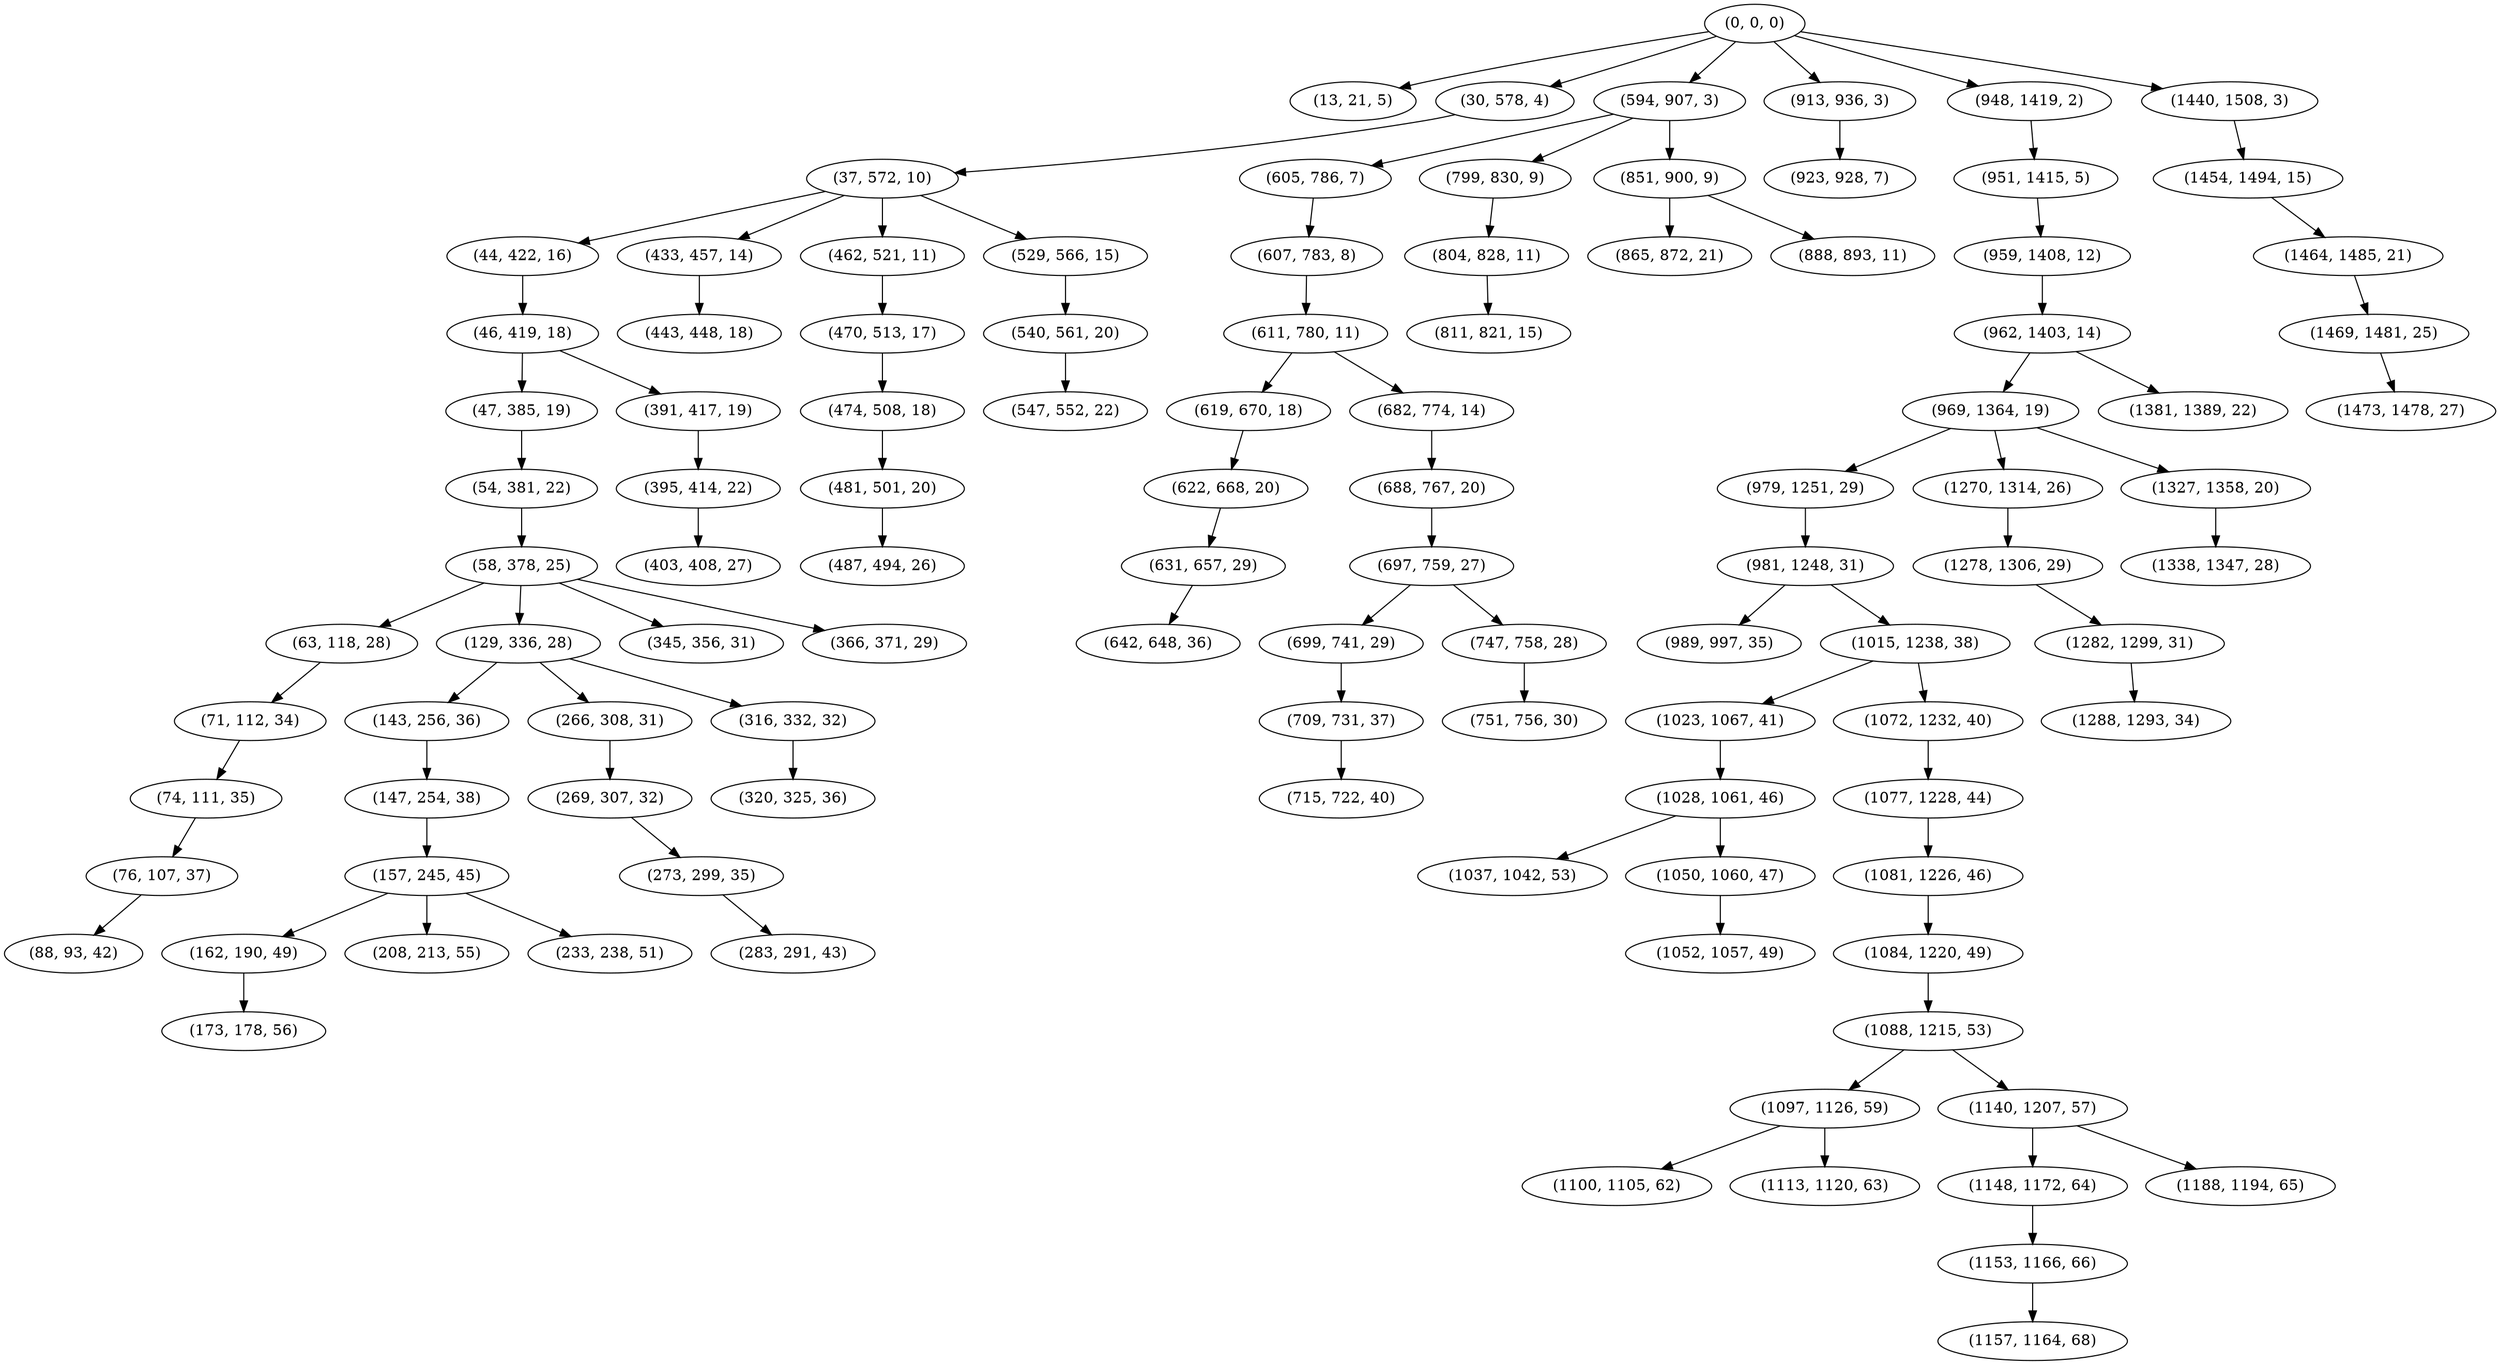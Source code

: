 digraph tree {
    "(0, 0, 0)";
    "(13, 21, 5)";
    "(30, 578, 4)";
    "(37, 572, 10)";
    "(44, 422, 16)";
    "(46, 419, 18)";
    "(47, 385, 19)";
    "(54, 381, 22)";
    "(58, 378, 25)";
    "(63, 118, 28)";
    "(71, 112, 34)";
    "(74, 111, 35)";
    "(76, 107, 37)";
    "(88, 93, 42)";
    "(129, 336, 28)";
    "(143, 256, 36)";
    "(147, 254, 38)";
    "(157, 245, 45)";
    "(162, 190, 49)";
    "(173, 178, 56)";
    "(208, 213, 55)";
    "(233, 238, 51)";
    "(266, 308, 31)";
    "(269, 307, 32)";
    "(273, 299, 35)";
    "(283, 291, 43)";
    "(316, 332, 32)";
    "(320, 325, 36)";
    "(345, 356, 31)";
    "(366, 371, 29)";
    "(391, 417, 19)";
    "(395, 414, 22)";
    "(403, 408, 27)";
    "(433, 457, 14)";
    "(443, 448, 18)";
    "(462, 521, 11)";
    "(470, 513, 17)";
    "(474, 508, 18)";
    "(481, 501, 20)";
    "(487, 494, 26)";
    "(529, 566, 15)";
    "(540, 561, 20)";
    "(547, 552, 22)";
    "(594, 907, 3)";
    "(605, 786, 7)";
    "(607, 783, 8)";
    "(611, 780, 11)";
    "(619, 670, 18)";
    "(622, 668, 20)";
    "(631, 657, 29)";
    "(642, 648, 36)";
    "(682, 774, 14)";
    "(688, 767, 20)";
    "(697, 759, 27)";
    "(699, 741, 29)";
    "(709, 731, 37)";
    "(715, 722, 40)";
    "(747, 758, 28)";
    "(751, 756, 30)";
    "(799, 830, 9)";
    "(804, 828, 11)";
    "(811, 821, 15)";
    "(851, 900, 9)";
    "(865, 872, 21)";
    "(888, 893, 11)";
    "(913, 936, 3)";
    "(923, 928, 7)";
    "(948, 1419, 2)";
    "(951, 1415, 5)";
    "(959, 1408, 12)";
    "(962, 1403, 14)";
    "(969, 1364, 19)";
    "(979, 1251, 29)";
    "(981, 1248, 31)";
    "(989, 997, 35)";
    "(1015, 1238, 38)";
    "(1023, 1067, 41)";
    "(1028, 1061, 46)";
    "(1037, 1042, 53)";
    "(1050, 1060, 47)";
    "(1052, 1057, 49)";
    "(1072, 1232, 40)";
    "(1077, 1228, 44)";
    "(1081, 1226, 46)";
    "(1084, 1220, 49)";
    "(1088, 1215, 53)";
    "(1097, 1126, 59)";
    "(1100, 1105, 62)";
    "(1113, 1120, 63)";
    "(1140, 1207, 57)";
    "(1148, 1172, 64)";
    "(1153, 1166, 66)";
    "(1157, 1164, 68)";
    "(1188, 1194, 65)";
    "(1270, 1314, 26)";
    "(1278, 1306, 29)";
    "(1282, 1299, 31)";
    "(1288, 1293, 34)";
    "(1327, 1358, 20)";
    "(1338, 1347, 28)";
    "(1381, 1389, 22)";
    "(1440, 1508, 3)";
    "(1454, 1494, 15)";
    "(1464, 1485, 21)";
    "(1469, 1481, 25)";
    "(1473, 1478, 27)";
    "(0, 0, 0)" -> "(13, 21, 5)";
    "(0, 0, 0)" -> "(30, 578, 4)";
    "(0, 0, 0)" -> "(594, 907, 3)";
    "(0, 0, 0)" -> "(913, 936, 3)";
    "(0, 0, 0)" -> "(948, 1419, 2)";
    "(0, 0, 0)" -> "(1440, 1508, 3)";
    "(30, 578, 4)" -> "(37, 572, 10)";
    "(37, 572, 10)" -> "(44, 422, 16)";
    "(37, 572, 10)" -> "(433, 457, 14)";
    "(37, 572, 10)" -> "(462, 521, 11)";
    "(37, 572, 10)" -> "(529, 566, 15)";
    "(44, 422, 16)" -> "(46, 419, 18)";
    "(46, 419, 18)" -> "(47, 385, 19)";
    "(46, 419, 18)" -> "(391, 417, 19)";
    "(47, 385, 19)" -> "(54, 381, 22)";
    "(54, 381, 22)" -> "(58, 378, 25)";
    "(58, 378, 25)" -> "(63, 118, 28)";
    "(58, 378, 25)" -> "(129, 336, 28)";
    "(58, 378, 25)" -> "(345, 356, 31)";
    "(58, 378, 25)" -> "(366, 371, 29)";
    "(63, 118, 28)" -> "(71, 112, 34)";
    "(71, 112, 34)" -> "(74, 111, 35)";
    "(74, 111, 35)" -> "(76, 107, 37)";
    "(76, 107, 37)" -> "(88, 93, 42)";
    "(129, 336, 28)" -> "(143, 256, 36)";
    "(129, 336, 28)" -> "(266, 308, 31)";
    "(129, 336, 28)" -> "(316, 332, 32)";
    "(143, 256, 36)" -> "(147, 254, 38)";
    "(147, 254, 38)" -> "(157, 245, 45)";
    "(157, 245, 45)" -> "(162, 190, 49)";
    "(157, 245, 45)" -> "(208, 213, 55)";
    "(157, 245, 45)" -> "(233, 238, 51)";
    "(162, 190, 49)" -> "(173, 178, 56)";
    "(266, 308, 31)" -> "(269, 307, 32)";
    "(269, 307, 32)" -> "(273, 299, 35)";
    "(273, 299, 35)" -> "(283, 291, 43)";
    "(316, 332, 32)" -> "(320, 325, 36)";
    "(391, 417, 19)" -> "(395, 414, 22)";
    "(395, 414, 22)" -> "(403, 408, 27)";
    "(433, 457, 14)" -> "(443, 448, 18)";
    "(462, 521, 11)" -> "(470, 513, 17)";
    "(470, 513, 17)" -> "(474, 508, 18)";
    "(474, 508, 18)" -> "(481, 501, 20)";
    "(481, 501, 20)" -> "(487, 494, 26)";
    "(529, 566, 15)" -> "(540, 561, 20)";
    "(540, 561, 20)" -> "(547, 552, 22)";
    "(594, 907, 3)" -> "(605, 786, 7)";
    "(594, 907, 3)" -> "(799, 830, 9)";
    "(594, 907, 3)" -> "(851, 900, 9)";
    "(605, 786, 7)" -> "(607, 783, 8)";
    "(607, 783, 8)" -> "(611, 780, 11)";
    "(611, 780, 11)" -> "(619, 670, 18)";
    "(611, 780, 11)" -> "(682, 774, 14)";
    "(619, 670, 18)" -> "(622, 668, 20)";
    "(622, 668, 20)" -> "(631, 657, 29)";
    "(631, 657, 29)" -> "(642, 648, 36)";
    "(682, 774, 14)" -> "(688, 767, 20)";
    "(688, 767, 20)" -> "(697, 759, 27)";
    "(697, 759, 27)" -> "(699, 741, 29)";
    "(697, 759, 27)" -> "(747, 758, 28)";
    "(699, 741, 29)" -> "(709, 731, 37)";
    "(709, 731, 37)" -> "(715, 722, 40)";
    "(747, 758, 28)" -> "(751, 756, 30)";
    "(799, 830, 9)" -> "(804, 828, 11)";
    "(804, 828, 11)" -> "(811, 821, 15)";
    "(851, 900, 9)" -> "(865, 872, 21)";
    "(851, 900, 9)" -> "(888, 893, 11)";
    "(913, 936, 3)" -> "(923, 928, 7)";
    "(948, 1419, 2)" -> "(951, 1415, 5)";
    "(951, 1415, 5)" -> "(959, 1408, 12)";
    "(959, 1408, 12)" -> "(962, 1403, 14)";
    "(962, 1403, 14)" -> "(969, 1364, 19)";
    "(962, 1403, 14)" -> "(1381, 1389, 22)";
    "(969, 1364, 19)" -> "(979, 1251, 29)";
    "(969, 1364, 19)" -> "(1270, 1314, 26)";
    "(969, 1364, 19)" -> "(1327, 1358, 20)";
    "(979, 1251, 29)" -> "(981, 1248, 31)";
    "(981, 1248, 31)" -> "(989, 997, 35)";
    "(981, 1248, 31)" -> "(1015, 1238, 38)";
    "(1015, 1238, 38)" -> "(1023, 1067, 41)";
    "(1015, 1238, 38)" -> "(1072, 1232, 40)";
    "(1023, 1067, 41)" -> "(1028, 1061, 46)";
    "(1028, 1061, 46)" -> "(1037, 1042, 53)";
    "(1028, 1061, 46)" -> "(1050, 1060, 47)";
    "(1050, 1060, 47)" -> "(1052, 1057, 49)";
    "(1072, 1232, 40)" -> "(1077, 1228, 44)";
    "(1077, 1228, 44)" -> "(1081, 1226, 46)";
    "(1081, 1226, 46)" -> "(1084, 1220, 49)";
    "(1084, 1220, 49)" -> "(1088, 1215, 53)";
    "(1088, 1215, 53)" -> "(1097, 1126, 59)";
    "(1088, 1215, 53)" -> "(1140, 1207, 57)";
    "(1097, 1126, 59)" -> "(1100, 1105, 62)";
    "(1097, 1126, 59)" -> "(1113, 1120, 63)";
    "(1140, 1207, 57)" -> "(1148, 1172, 64)";
    "(1140, 1207, 57)" -> "(1188, 1194, 65)";
    "(1148, 1172, 64)" -> "(1153, 1166, 66)";
    "(1153, 1166, 66)" -> "(1157, 1164, 68)";
    "(1270, 1314, 26)" -> "(1278, 1306, 29)";
    "(1278, 1306, 29)" -> "(1282, 1299, 31)";
    "(1282, 1299, 31)" -> "(1288, 1293, 34)";
    "(1327, 1358, 20)" -> "(1338, 1347, 28)";
    "(1440, 1508, 3)" -> "(1454, 1494, 15)";
    "(1454, 1494, 15)" -> "(1464, 1485, 21)";
    "(1464, 1485, 21)" -> "(1469, 1481, 25)";
    "(1469, 1481, 25)" -> "(1473, 1478, 27)";
}
